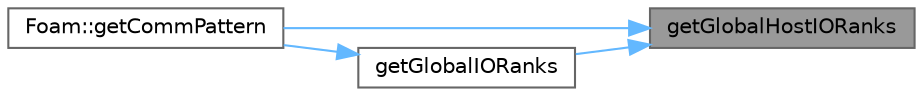digraph "getGlobalHostIORanks"
{
 // LATEX_PDF_SIZE
  bgcolor="transparent";
  edge [fontname=Helvetica,fontsize=10,labelfontname=Helvetica,labelfontsize=10];
  node [fontname=Helvetica,fontsize=10,shape=box,height=0.2,width=0.4];
  rankdir="RL";
  Node1 [id="Node000001",label="getGlobalHostIORanks",height=0.2,width=0.4,color="gray40", fillcolor="grey60", style="filled", fontcolor="black",tooltip=" "];
  Node1 -> Node2 [id="edge1_Node000001_Node000002",dir="back",color="steelblue1",style="solid",tooltip=" "];
  Node2 [id="Node000002",label="Foam::getCommPattern",height=0.2,width=0.4,color="grey40", fillcolor="white", style="filled",URL="$namespaceFoam.html#ae86a394c364ce35fe5c475b2d13148b8",tooltip=" "];
  Node1 -> Node3 [id="edge2_Node000001_Node000003",dir="back",color="steelblue1",style="solid",tooltip=" "];
  Node3 [id="Node000003",label="getGlobalIORanks",height=0.2,width=0.4,color="grey40", fillcolor="white", style="filled",URL="$classFoam_1_1fileOperation.html#abb4acf74d7a28494b0a56f9d3eba1864",tooltip=" "];
  Node3 -> Node2 [id="edge3_Node000003_Node000002",dir="back",color="steelblue1",style="solid",tooltip=" "];
}
